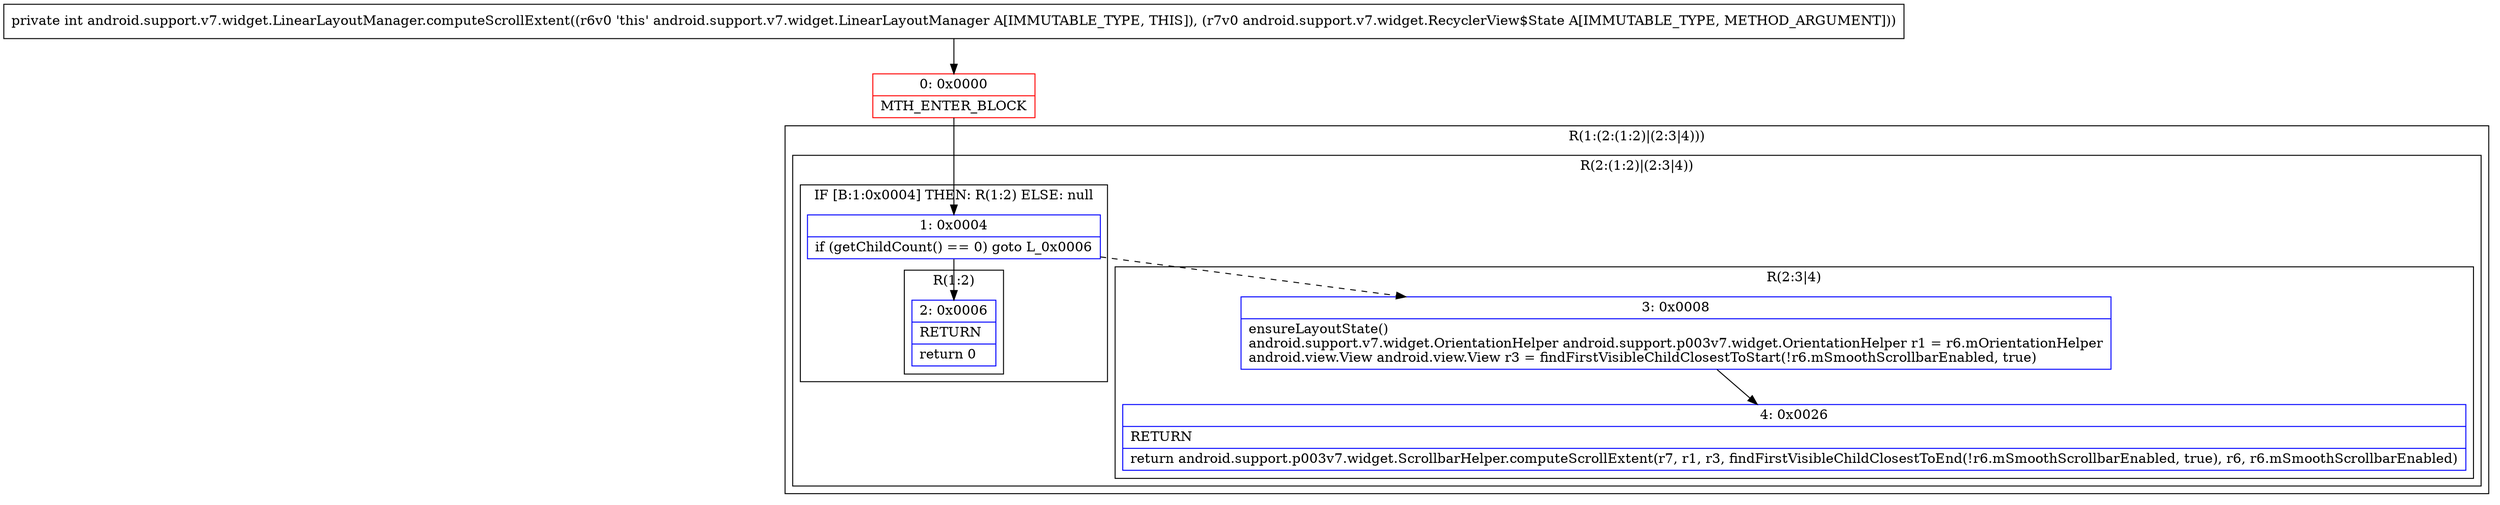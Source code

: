 digraph "CFG forandroid.support.v7.widget.LinearLayoutManager.computeScrollExtent(Landroid\/support\/v7\/widget\/RecyclerView$State;)I" {
subgraph cluster_Region_1973130533 {
label = "R(1:(2:(1:2)|(2:3|4)))";
node [shape=record,color=blue];
subgraph cluster_Region_318506876 {
label = "R(2:(1:2)|(2:3|4))";
node [shape=record,color=blue];
subgraph cluster_IfRegion_1601922835 {
label = "IF [B:1:0x0004] THEN: R(1:2) ELSE: null";
node [shape=record,color=blue];
Node_1 [shape=record,label="{1\:\ 0x0004|if (getChildCount() == 0) goto L_0x0006\l}"];
subgraph cluster_Region_1608687686 {
label = "R(1:2)";
node [shape=record,color=blue];
Node_2 [shape=record,label="{2\:\ 0x0006|RETURN\l|return 0\l}"];
}
}
subgraph cluster_Region_1245308490 {
label = "R(2:3|4)";
node [shape=record,color=blue];
Node_3 [shape=record,label="{3\:\ 0x0008|ensureLayoutState()\landroid.support.v7.widget.OrientationHelper android.support.p003v7.widget.OrientationHelper r1 = r6.mOrientationHelper\landroid.view.View android.view.View r3 = findFirstVisibleChildClosestToStart(!r6.mSmoothScrollbarEnabled, true)\l}"];
Node_4 [shape=record,label="{4\:\ 0x0026|RETURN\l|return android.support.p003v7.widget.ScrollbarHelper.computeScrollExtent(r7, r1, r3, findFirstVisibleChildClosestToEnd(!r6.mSmoothScrollbarEnabled, true), r6, r6.mSmoothScrollbarEnabled)\l}"];
}
}
}
Node_0 [shape=record,color=red,label="{0\:\ 0x0000|MTH_ENTER_BLOCK\l}"];
MethodNode[shape=record,label="{private int android.support.v7.widget.LinearLayoutManager.computeScrollExtent((r6v0 'this' android.support.v7.widget.LinearLayoutManager A[IMMUTABLE_TYPE, THIS]), (r7v0 android.support.v7.widget.RecyclerView$State A[IMMUTABLE_TYPE, METHOD_ARGUMENT])) }"];
MethodNode -> Node_0;
Node_1 -> Node_2;
Node_1 -> Node_3[style=dashed];
Node_3 -> Node_4;
Node_0 -> Node_1;
}

